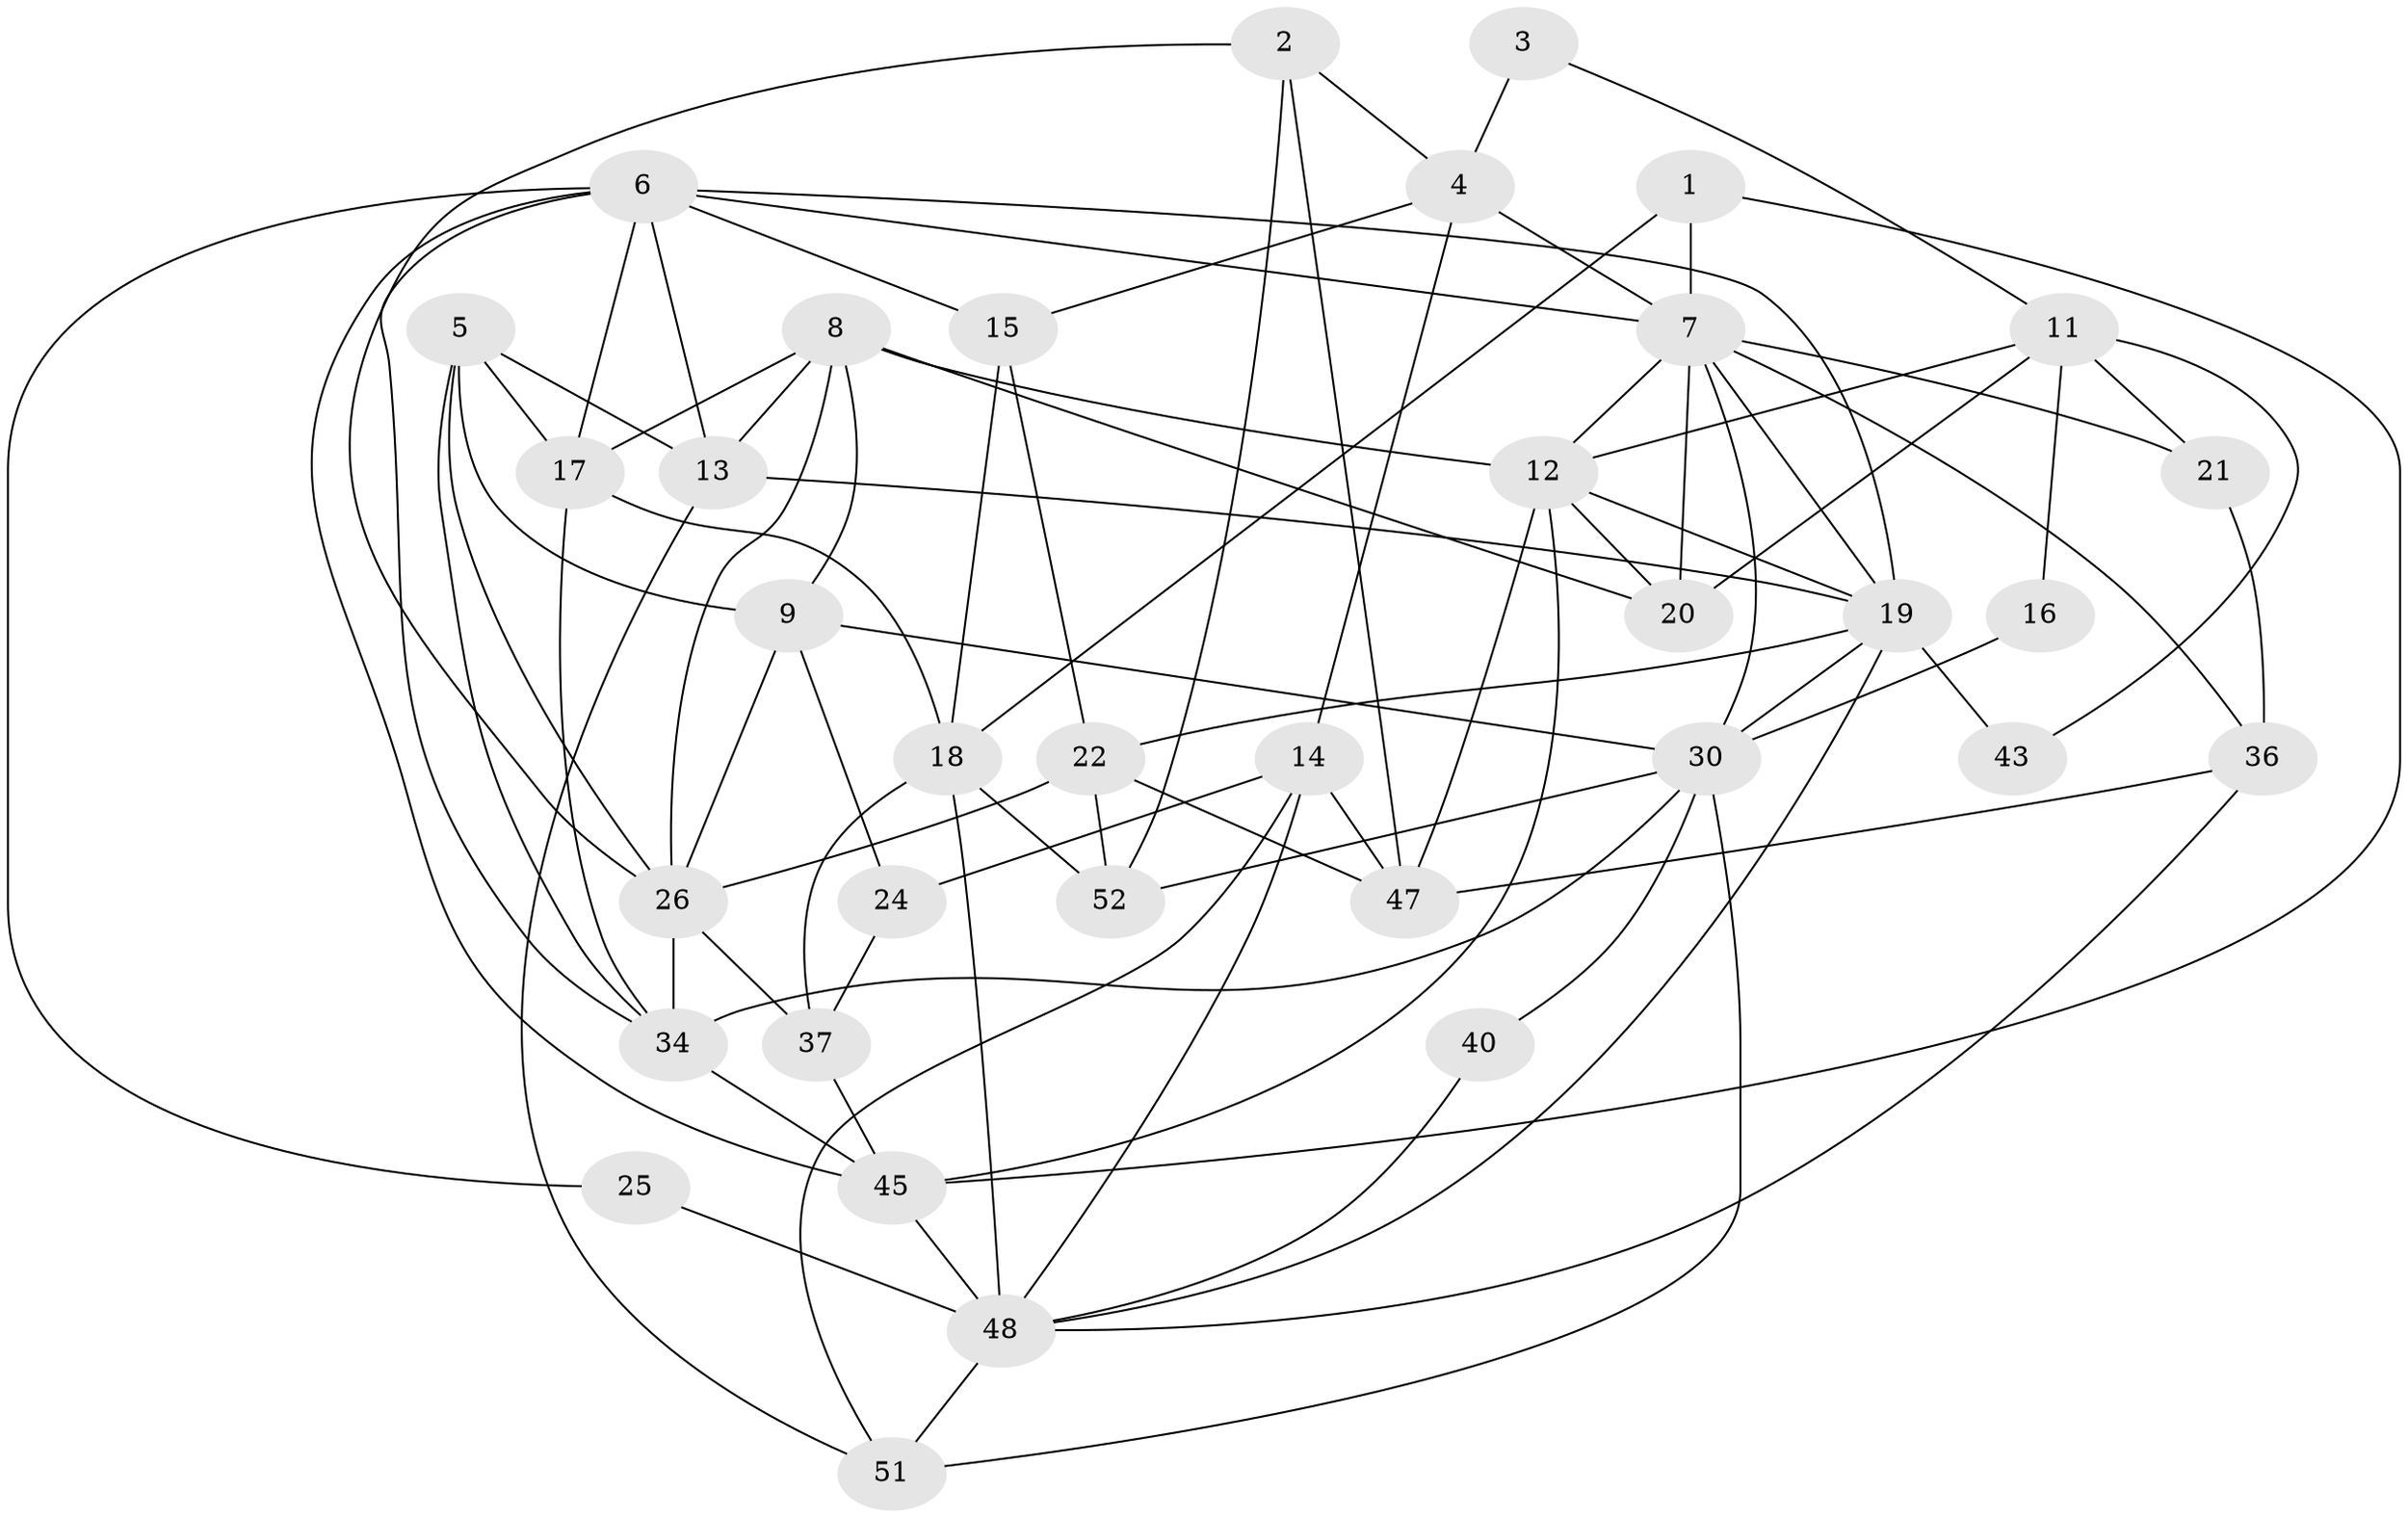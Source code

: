 // original degree distribution, {3: 0.21052631578947367, 2: 0.14035087719298245, 4: 0.38596491228070173, 7: 0.08771929824561403, 5: 0.12280701754385964, 6: 0.05263157894736842}
// Generated by graph-tools (version 1.1) at 2025/41/03/06/25 10:41:52]
// undirected, 35 vertices, 86 edges
graph export_dot {
graph [start="1"]
  node [color=gray90,style=filled];
  1;
  2 [super="+54"];
  3;
  4 [super="+50"];
  5 [super="+10"];
  6 [super="+31"];
  7 [super="+46"];
  8 [super="+49"];
  9 [super="+33"];
  11 [super="+29"];
  12 [super="+41"];
  13 [super="+23"];
  14 [super="+38"];
  15;
  16 [super="+28"];
  17 [super="+42"];
  18 [super="+27"];
  19 [super="+35"];
  20;
  21;
  22 [super="+32"];
  24;
  25;
  26 [super="+53"];
  30 [super="+57"];
  34 [super="+39"];
  36 [super="+44"];
  37 [super="+56"];
  40;
  43;
  45;
  47;
  48 [super="+55"];
  51;
  52;
  1 -- 45;
  1 -- 7;
  1 -- 18;
  2 -- 4;
  2 -- 52;
  2 -- 47;
  2 -- 26;
  3 -- 4;
  3 -- 11;
  4 -- 14 [weight=2];
  4 -- 15;
  4 -- 7;
  5 -- 34;
  5 -- 13;
  5 -- 26;
  5 -- 9;
  5 -- 17;
  6 -- 7;
  6 -- 17;
  6 -- 45;
  6 -- 25;
  6 -- 13;
  6 -- 15;
  6 -- 19;
  6 -- 34;
  7 -- 20;
  7 -- 21;
  7 -- 36;
  7 -- 19;
  7 -- 12;
  7 -- 30;
  8 -- 26;
  8 -- 13;
  8 -- 17;
  8 -- 9;
  8 -- 12;
  8 -- 20;
  9 -- 24;
  9 -- 30;
  9 -- 26;
  11 -- 12;
  11 -- 20;
  11 -- 21;
  11 -- 43;
  11 -- 16;
  12 -- 47;
  12 -- 19 [weight=2];
  12 -- 20;
  12 -- 45;
  13 -- 51;
  13 -- 19 [weight=2];
  14 -- 48;
  14 -- 51;
  14 -- 24;
  14 -- 47;
  15 -- 18;
  15 -- 22;
  16 -- 30 [weight=2];
  17 -- 18;
  17 -- 34;
  18 -- 48 [weight=2];
  18 -- 52;
  18 -- 37;
  19 -- 22;
  19 -- 30;
  19 -- 43;
  19 -- 48;
  21 -- 36;
  22 -- 47;
  22 -- 26;
  22 -- 52;
  24 -- 37;
  25 -- 48;
  26 -- 34;
  26 -- 37;
  30 -- 34;
  30 -- 51;
  30 -- 52;
  30 -- 40;
  34 -- 45;
  36 -- 48;
  36 -- 47;
  37 -- 45;
  40 -- 48;
  45 -- 48;
  48 -- 51;
}
